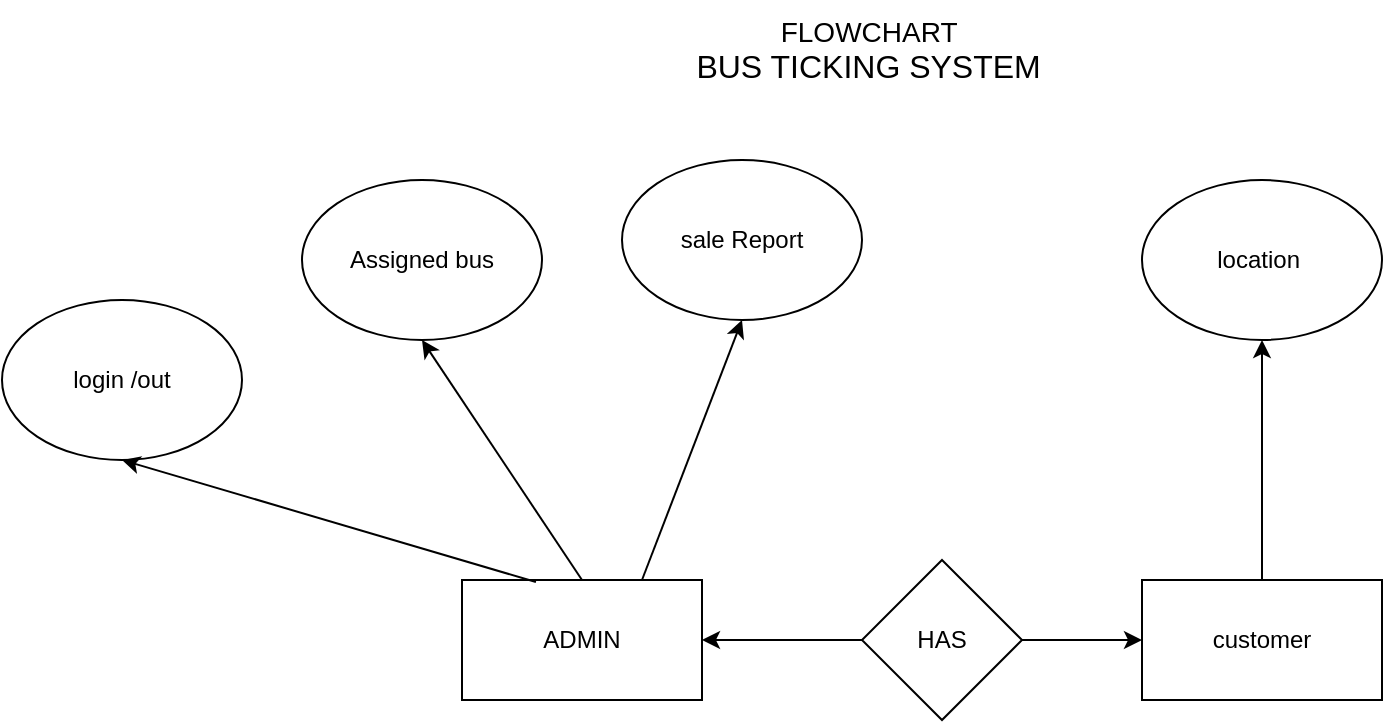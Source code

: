 <mxfile version="26.1.0">
  <diagram name="Page-1" id="-7dPr76_Ad10ZCfnkh5a">
    <mxGraphModel grid="1" page="1" gridSize="10" guides="1" tooltips="1" connect="1" arrows="1" fold="1" pageScale="1" pageWidth="850" pageHeight="1100" math="0" shadow="0">
      <root>
        <mxCell id="0" />
        <mxCell id="1" parent="0" />
        <mxCell id="h29AcY4jDStQrzQe_6Bq-1" value="ADMIN" style="rounded=0;whiteSpace=wrap;html=1;movable=1;resizable=1;rotatable=1;deletable=1;editable=1;locked=0;connectable=1;" vertex="1" parent="1">
          <mxGeometry x="120" y="330" width="120" height="60" as="geometry" />
        </mxCell>
        <mxCell id="h29AcY4jDStQrzQe_6Bq-5" value="" style="edgeStyle=orthogonalEdgeStyle;rounded=0;orthogonalLoop=1;jettySize=auto;html=1;" edge="1" parent="1" source="h29AcY4jDStQrzQe_6Bq-2" target="h29AcY4jDStQrzQe_6Bq-4">
          <mxGeometry relative="1" as="geometry" />
        </mxCell>
        <mxCell id="kLGAdZRjEVYuXRj3CH3L-4" value="" style="edgeStyle=orthogonalEdgeStyle;rounded=0;orthogonalLoop=1;jettySize=auto;html=1;" edge="1" parent="1" source="h29AcY4jDStQrzQe_6Bq-2" target="h29AcY4jDStQrzQe_6Bq-1">
          <mxGeometry relative="1" as="geometry" />
        </mxCell>
        <mxCell id="h29AcY4jDStQrzQe_6Bq-2" value="HAS" style="rhombus;whiteSpace=wrap;html=1;movable=1;resizable=1;rotatable=1;deletable=1;editable=1;locked=0;connectable=1;" vertex="1" parent="1">
          <mxGeometry x="320" y="320" width="80" height="80" as="geometry" />
        </mxCell>
        <mxCell id="h29AcY4jDStQrzQe_6Bq-4" value="&lt;span style=&quot;text-wrap-mode: nowrap;&quot;&gt;customer&lt;/span&gt;" style="rounded=0;whiteSpace=wrap;html=1;movable=1;resizable=1;rotatable=1;deletable=1;editable=1;locked=0;connectable=1;" vertex="1" parent="1">
          <mxGeometry x="460" y="330" width="120" height="60" as="geometry" />
        </mxCell>
        <mxCell id="h29AcY4jDStQrzQe_6Bq-7" value="login /out" style="ellipse;whiteSpace=wrap;html=1;" vertex="1" parent="1">
          <mxGeometry x="-110" y="190" width="120" height="80" as="geometry" />
        </mxCell>
        <mxCell id="h29AcY4jDStQrzQe_6Bq-8" value="Assigned bus" style="ellipse;whiteSpace=wrap;html=1;" vertex="1" parent="1">
          <mxGeometry x="40" y="130" width="120" height="80" as="geometry" />
        </mxCell>
        <mxCell id="h29AcY4jDStQrzQe_6Bq-9" value="sale Report" style="ellipse;whiteSpace=wrap;html=1;" vertex="1" parent="1">
          <mxGeometry x="200" y="120" width="120" height="80" as="geometry" />
        </mxCell>
        <mxCell id="kLGAdZRjEVYuXRj3CH3L-1" value="location&amp;nbsp;" style="ellipse;whiteSpace=wrap;html=1;movable=1;resizable=1;rotatable=1;deletable=1;editable=1;locked=0;connectable=1;" vertex="1" parent="1">
          <mxGeometry x="460" y="130" width="120" height="80" as="geometry" />
        </mxCell>
        <mxCell id="kLGAdZRjEVYuXRj3CH3L-2" value="" style="endArrow=classic;html=1;rounded=0;exitX=0.75;exitY=0;exitDx=0;exitDy=0;entryX=0.5;entryY=1;entryDx=0;entryDy=0;" edge="1" parent="1" source="h29AcY4jDStQrzQe_6Bq-1" target="h29AcY4jDStQrzQe_6Bq-9">
          <mxGeometry width="50" height="50" relative="1" as="geometry">
            <mxPoint x="230" y="260" as="sourcePoint" />
            <mxPoint x="280" y="210" as="targetPoint" />
          </mxGeometry>
        </mxCell>
        <mxCell id="kLGAdZRjEVYuXRj3CH3L-3" value="" style="endArrow=classic;html=1;rounded=0;entryX=0.5;entryY=1;entryDx=0;entryDy=0;exitX=0.5;exitY=0;exitDx=0;exitDy=0;" edge="1" parent="1" source="h29AcY4jDStQrzQe_6Bq-1" target="h29AcY4jDStQrzQe_6Bq-8">
          <mxGeometry width="50" height="50" relative="1" as="geometry">
            <mxPoint x="230" y="320" as="sourcePoint" />
            <mxPoint x="210" y="170" as="targetPoint" />
          </mxGeometry>
        </mxCell>
        <mxCell id="kLGAdZRjEVYuXRj3CH3L-6" value="" style="endArrow=classic;html=1;rounded=0;exitX=0.5;exitY=0;exitDx=0;exitDy=0;entryX=0.5;entryY=1;entryDx=0;entryDy=0;" edge="1" parent="1" source="h29AcY4jDStQrzQe_6Bq-4" target="kLGAdZRjEVYuXRj3CH3L-1">
          <mxGeometry width="50" height="50" relative="1" as="geometry">
            <mxPoint x="545" y="300" as="sourcePoint" />
            <mxPoint x="555" y="200" as="targetPoint" />
          </mxGeometry>
        </mxCell>
        <mxCell id="kLGAdZRjEVYuXRj3CH3L-7" value="" style="endArrow=classic;html=1;rounded=0;entryX=0.5;entryY=1;entryDx=0;entryDy=0;exitX=0.308;exitY=0.017;exitDx=0;exitDy=0;exitPerimeter=0;" edge="1" parent="1" source="h29AcY4jDStQrzQe_6Bq-1" target="h29AcY4jDStQrzQe_6Bq-7">
          <mxGeometry width="50" height="50" relative="1" as="geometry">
            <mxPoint x="180" y="320" as="sourcePoint" />
            <mxPoint x="110" y="230" as="targetPoint" />
          </mxGeometry>
        </mxCell>
        <mxCell id="kLGAdZRjEVYuXRj3CH3L-8" value="&lt;font style=&quot;font-size: 14px;&quot;&gt;FLOWCHART&amp;nbsp;&lt;/font&gt;&lt;div&gt;&lt;font size=&quot;3&quot;&gt;BUS TICKING SYSTEM&amp;nbsp;&lt;/font&gt;&lt;/div&gt;" style="text;html=1;align=center;verticalAlign=middle;resizable=0;points=[];autosize=1;strokeColor=none;fillColor=none;" vertex="1" parent="1">
          <mxGeometry x="225" y="40" width="200" height="50" as="geometry" />
        </mxCell>
      </root>
    </mxGraphModel>
  </diagram>
</mxfile>
